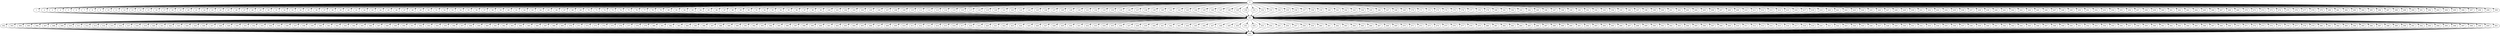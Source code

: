 digraph dag {
	0 -> 1;
	0 -> 2;
	0 -> 3;
	0 -> 4;
	0 -> 5;
	0 -> 6;
	0 -> 7;
	0 -> 8;
	0 -> 9;
	0 -> 10;
	0 -> 11;
	0 -> 12;
	0 -> 13;
	0 -> 14;
	0 -> 15;
	0 -> 16;
	0 -> 17;
	0 -> 18;
	0 -> 19;
	0 -> 20;
	0 -> 21;
	0 -> 22;
	0 -> 23;
	0 -> 24;
	0 -> 25;
	0 -> 26;
	0 -> 27;
	0 -> 28;
	0 -> 29;
	0 -> 30;
	0 -> 31;
	0 -> 32;
	0 -> 33;
	0 -> 34;
	0 -> 35;
	0 -> 36;
	0 -> 37;
	0 -> 38;
	0 -> 39;
	0 -> 40;
	0 -> 41;
	0 -> 42;
	0 -> 43;
	0 -> 44;
	0 -> 45;
	0 -> 46;
	0 -> 47;
	0 -> 48;
	0 -> 49;
	0 -> 50;
	0 -> 51;
	0 -> 52;
	0 -> 53;
	0 -> 54;
	0 -> 55;
	0 -> 56;
	0 -> 57;
	0 -> 58;
	0 -> 59;
	0 -> 60;
	0 -> 61;
	0 -> 62;
	0 -> 63;
	0 -> 64;
	0 -> 65;
	0 -> 66;
	0 -> 67;
	0 -> 68;
	0 -> 69;
	0 -> 70;
	0 -> 71;
	0 -> 72;
	0 -> 73;
	0 -> 74;
	0 -> 75;
	0 -> 76;
	0 -> 77;
	0 -> 78;
	0 -> 79;
	0 -> 80;
	0 -> 81;
	0 -> 82;
	0 -> 83;
	0 -> 84;
	0 -> 85;
	0 -> 86;
	0 -> 87;
	0 -> 88;
	0 -> 89;
	0 -> 90;
	0 -> 91;
	0 -> 92;
	0 -> 93;
	0 -> 94;
	0 -> 95;
	0 -> 96;
	0 -> 97;
	0 -> 98;
	0 -> 99;
	0 -> 100;
	0 -> 101;
	0 -> 102;
	0 -> 103;
	0 -> 104;
	0 -> 105;
	0 -> 106;
	0 -> 107;
	0 -> 108;
	0 -> 109;
	0 -> 110;
	0 -> 111;
	0 -> 112;
	0 -> 113;
	0 -> 114;
	0 -> 115;
	0 -> 116;
	0 -> 117;
	0 -> 118;
	0 -> 119;
	0 -> 120;
	0 -> 121;
	0 -> 122;
	0 -> 123;
	0 -> 124;
	0 -> 125;
	0 -> 126;
	0 -> 127;
	0 -> 128;
	0 -> 129;
	0 -> 130;
	0 -> 131;
	0 -> 132;
	0 -> 133;
	0 -> 134;
	0 -> 135;
	0 -> 136;
	0 -> 137;
	0 -> 138;
	0 -> 139;
	0 -> 140;
	0 -> 141;
	0 -> 142;
	0 -> 143;
	0 -> 144;
	0 -> 145;
	0 -> 146;
	0 -> 147;
	0 -> 148;
	0 -> 149;
	0 -> 150;
	0 -> 151;
	0 -> 152;
	0 -> 153;
	0 -> 154;
	0 -> 155;
	0 -> 156;
	0 -> 157;
	0 -> 158;
	0 -> 159;
	0 -> 160;
	0 -> 161;
	0 -> 162;
	0 -> 163;
	0 -> 164;
	0 -> 165;
	0 -> 166;
	0 -> 167;
	0 -> 168;
	0 -> 169;
	0 -> 170;
	0 -> 171;
	0 -> 172;
	0 -> 173;
	0 -> 174;
	0 -> 175;
	0 -> 176;
	0 -> 177;
	0 -> 178;
	0 -> 179;
	0 -> 180;
	0 -> 181;
	0 -> 182;
	0 -> 183;
	0 -> 184;
	0 -> 185;
	0 -> 186;
	0 -> 187;
	0 -> 188;
	0 -> 189;
	0 -> 190;
	0 -> 191;
	0 -> 192;
	0 -> 193;
	0 -> 194;
	0 -> 195;
	0 -> 196;
	0 -> 197;
	0 -> 198;
	0 -> 199;
	0 -> 200;
	0 -> 201;
	0 -> 202;
	0 -> 203;
	0 -> 204;
	0 -> 205;
	0 -> 206;
	0 -> 207;
	0 -> 208;
	0 -> 209;
	0 -> 210;
	0 -> 211;
	0 -> 212;
	0 -> 213;
	0 -> 214;
	0 -> 215;
	0 -> 216;
	0 -> 217;
	0 -> 218;
	0 -> 219;
	0 -> 220;
	0 -> 221;
	0 -> 222;
	0 -> 223;
	0 -> 224;
	0 -> 225;
	0 -> 226;
	0 -> 227;
	0 -> 228;
	0 -> 229;
	0 -> 230;
	0 -> 231;
	0 -> 232;
	0 -> 233;
	0 -> 234;
	0 -> 235;
	0 -> 236;
	0 -> 237;
	0 -> 238;
	0 -> 239;
	0 -> 240;
	0 -> 241;
	0 -> 242;
	0 -> 243;
	0 -> 244;
	0 -> 245;
	0 -> 246;
	0 -> 247;
	0 -> 248;
	0 -> 249;
	0 -> 250;
	0 -> 251;
	0 -> 252;
	0 -> 253;
	0 -> 254;
	0 -> 255;
	0 -> 256;
	0 -> 257;
	0 -> 258;
	0 -> 259;
	0 -> 260;
	0 -> 261;
	0 -> 262;
	0 -> 263;
	0 -> 264;
	0 -> 265;
	0 -> 266;
	0 -> 267;
	0 -> 268;
	0 -> 269;
	0 -> 270;
	0 -> 271;
	0 -> 272;
	0 -> 273;
	0 -> 274;
	0 -> 275;
	0 -> 276;
	0 -> 277;
	0 -> 278;
	0 -> 279;
	0 -> 280;
	0 -> 281;
	0 -> 282;
	0 -> 283;
	0 -> 284;
	0 -> 285;
	0 -> 286;
	0 -> 287;
	0 -> 288;
	0 -> 289;
	0 -> 290;
	0 -> 291;
	0 -> 292;
	0 -> 293;
	0 -> 294;
	0 -> 295;
	0 -> 296;
	0 -> 297;
	0 -> 298;
	0 -> 299;
	0 -> 300;
	1 -> 301;
	2 -> 301;
	3 -> 301;
	4 -> 301;
	5 -> 301;
	6 -> 301;
	7 -> 301;
	8 -> 301;
	9 -> 301;
	10 -> 301;
	11 -> 301;
	12 -> 301;
	13 -> 301;
	14 -> 301;
	15 -> 301;
	16 -> 301;
	17 -> 301;
	18 -> 301;
	19 -> 301;
	20 -> 301;
	21 -> 301;
	22 -> 301;
	23 -> 301;
	24 -> 301;
	25 -> 301;
	26 -> 301;
	27 -> 301;
	28 -> 301;
	29 -> 301;
	30 -> 301;
	31 -> 301;
	32 -> 301;
	33 -> 301;
	34 -> 301;
	35 -> 301;
	36 -> 301;
	37 -> 301;
	38 -> 301;
	39 -> 301;
	40 -> 301;
	41 -> 301;
	42 -> 301;
	43 -> 301;
	44 -> 301;
	45 -> 301;
	46 -> 301;
	47 -> 301;
	48 -> 301;
	49 -> 301;
	50 -> 301;
	51 -> 301;
	52 -> 301;
	53 -> 301;
	54 -> 301;
	55 -> 301;
	56 -> 301;
	57 -> 301;
	58 -> 301;
	59 -> 301;
	60 -> 301;
	61 -> 301;
	62 -> 301;
	63 -> 301;
	64 -> 301;
	65 -> 301;
	66 -> 301;
	67 -> 301;
	68 -> 301;
	69 -> 301;
	70 -> 301;
	71 -> 301;
	72 -> 301;
	73 -> 301;
	74 -> 301;
	75 -> 301;
	76 -> 301;
	77 -> 301;
	78 -> 301;
	79 -> 301;
	80 -> 301;
	81 -> 301;
	82 -> 301;
	83 -> 301;
	84 -> 301;
	85 -> 301;
	86 -> 301;
	87 -> 301;
	88 -> 301;
	89 -> 301;
	90 -> 301;
	91 -> 301;
	92 -> 301;
	93 -> 301;
	94 -> 301;
	95 -> 301;
	96 -> 301;
	97 -> 301;
	98 -> 301;
	99 -> 301;
	100 -> 301;
	101 -> 301;
	102 -> 301;
	103 -> 301;
	104 -> 301;
	105 -> 301;
	106 -> 301;
	107 -> 301;
	108 -> 301;
	109 -> 301;
	110 -> 301;
	111 -> 301;
	112 -> 301;
	113 -> 301;
	114 -> 301;
	115 -> 301;
	116 -> 301;
	117 -> 301;
	118 -> 301;
	119 -> 301;
	120 -> 301;
	121 -> 301;
	122 -> 301;
	123 -> 301;
	124 -> 301;
	125 -> 301;
	126 -> 301;
	127 -> 301;
	128 -> 301;
	129 -> 301;
	130 -> 301;
	131 -> 301;
	132 -> 301;
	133 -> 301;
	134 -> 301;
	135 -> 301;
	136 -> 301;
	137 -> 301;
	138 -> 301;
	139 -> 301;
	140 -> 301;
	141 -> 301;
	142 -> 301;
	143 -> 301;
	144 -> 301;
	145 -> 301;
	146 -> 301;
	147 -> 301;
	148 -> 301;
	149 -> 301;
	150 -> 301;
	151 -> 301;
	152 -> 301;
	153 -> 301;
	154 -> 301;
	155 -> 301;
	156 -> 301;
	157 -> 301;
	158 -> 301;
	159 -> 301;
	160 -> 301;
	161 -> 301;
	162 -> 301;
	163 -> 301;
	164 -> 301;
	165 -> 301;
	166 -> 301;
	167 -> 301;
	168 -> 301;
	169 -> 301;
	170 -> 301;
	171 -> 301;
	172 -> 301;
	173 -> 301;
	174 -> 301;
	175 -> 301;
	176 -> 301;
	177 -> 301;
	178 -> 301;
	179 -> 301;
	180 -> 301;
	181 -> 301;
	182 -> 301;
	183 -> 301;
	184 -> 301;
	185 -> 301;
	186 -> 301;
	187 -> 301;
	188 -> 301;
	189 -> 301;
	190 -> 301;
	191 -> 301;
	192 -> 301;
	193 -> 301;
	194 -> 301;
	195 -> 301;
	196 -> 301;
	197 -> 301;
	198 -> 301;
	199 -> 301;
	200 -> 301;
	201 -> 301;
	202 -> 301;
	203 -> 301;
	204 -> 301;
	205 -> 301;
	206 -> 301;
	207 -> 301;
	208 -> 301;
	209 -> 301;
	210 -> 301;
	211 -> 301;
	212 -> 301;
	213 -> 301;
	214 -> 301;
	215 -> 301;
	216 -> 301;
	217 -> 301;
	218 -> 301;
	219 -> 301;
	220 -> 301;
	221 -> 301;
	222 -> 301;
	223 -> 301;
	224 -> 301;
	225 -> 301;
	226 -> 301;
	227 -> 301;
	228 -> 301;
	229 -> 301;
	230 -> 301;
	231 -> 301;
	232 -> 301;
	233 -> 301;
	234 -> 301;
	235 -> 301;
	236 -> 301;
	237 -> 301;
	238 -> 301;
	239 -> 301;
	240 -> 301;
	241 -> 301;
	242 -> 301;
	243 -> 301;
	244 -> 301;
	245 -> 301;
	246 -> 301;
	247 -> 301;
	248 -> 301;
	249 -> 301;
	250 -> 301;
	251 -> 301;
	252 -> 301;
	253 -> 301;
	254 -> 301;
	255 -> 301;
	256 -> 301;
	257 -> 301;
	258 -> 301;
	259 -> 301;
	260 -> 301;
	261 -> 301;
	262 -> 301;
	263 -> 301;
	264 -> 301;
	265 -> 301;
	266 -> 301;
	267 -> 301;
	268 -> 301;
	269 -> 301;
	270 -> 301;
	271 -> 301;
	272 -> 301;
	273 -> 301;
	274 -> 301;
	275 -> 301;
	276 -> 301;
	277 -> 301;
	278 -> 301;
	279 -> 301;
	280 -> 301;
	281 -> 301;
	282 -> 301;
	283 -> 301;
	284 -> 301;
	285 -> 301;
	286 -> 301;
	287 -> 301;
	288 -> 301;
	289 -> 301;
	290 -> 301;
	291 -> 301;
	292 -> 301;
	293 -> 301;
	294 -> 301;
	295 -> 301;
	296 -> 301;
	297 -> 301;
	298 -> 301;
	299 -> 301;
	300 -> 301;
	301 -> 302;
	301 -> 303;
	301 -> 304;
	301 -> 305;
	301 -> 306;
	301 -> 307;
	301 -> 308;
	301 -> 309;
	301 -> 310;
	301 -> 311;
	301 -> 312;
	301 -> 313;
	301 -> 314;
	301 -> 315;
	301 -> 316;
	301 -> 317;
	301 -> 318;
	301 -> 319;
	301 -> 320;
	301 -> 321;
	301 -> 322;
	301 -> 323;
	301 -> 324;
	301 -> 325;
	301 -> 326;
	301 -> 327;
	301 -> 328;
	301 -> 329;
	301 -> 330;
	301 -> 331;
	301 -> 332;
	301 -> 333;
	301 -> 334;
	301 -> 335;
	301 -> 336;
	301 -> 337;
	301 -> 338;
	301 -> 339;
	301 -> 340;
	301 -> 341;
	301 -> 342;
	301 -> 343;
	301 -> 344;
	301 -> 345;
	301 -> 346;
	301 -> 347;
	301 -> 348;
	301 -> 349;
	301 -> 350;
	301 -> 351;
	301 -> 352;
	301 -> 353;
	301 -> 354;
	301 -> 355;
	301 -> 356;
	301 -> 357;
	301 -> 358;
	301 -> 359;
	301 -> 360;
	301 -> 361;
	301 -> 362;
	301 -> 363;
	301 -> 364;
	301 -> 365;
	301 -> 366;
	301 -> 367;
	301 -> 368;
	301 -> 369;
	301 -> 370;
	301 -> 371;
	301 -> 372;
	301 -> 373;
	301 -> 374;
	301 -> 375;
	301 -> 376;
	301 -> 377;
	301 -> 378;
	301 -> 379;
	301 -> 380;
	301 -> 381;
	301 -> 382;
	301 -> 383;
	301 -> 384;
	301 -> 385;
	301 -> 386;
	301 -> 387;
	301 -> 388;
	301 -> 389;
	301 -> 390;
	301 -> 391;
	301 -> 392;
	301 -> 393;
	301 -> 394;
	301 -> 395;
	301 -> 396;
	301 -> 397;
	301 -> 398;
	301 -> 399;
	301 -> 400;
	301 -> 401;
	301 -> 402;
	301 -> 403;
	301 -> 404;
	301 -> 405;
	301 -> 406;
	301 -> 407;
	301 -> 408;
	301 -> 409;
	301 -> 410;
	301 -> 411;
	301 -> 412;
	301 -> 413;
	301 -> 414;
	301 -> 415;
	301 -> 416;
	301 -> 417;
	301 -> 418;
	301 -> 419;
	301 -> 420;
	301 -> 421;
	301 -> 422;
	301 -> 423;
	301 -> 424;
	301 -> 425;
	301 -> 426;
	301 -> 427;
	301 -> 428;
	301 -> 429;
	301 -> 430;
	301 -> 431;
	301 -> 432;
	301 -> 433;
	301 -> 434;
	301 -> 435;
	301 -> 436;
	301 -> 437;
	301 -> 438;
	301 -> 439;
	301 -> 440;
	301 -> 441;
	301 -> 442;
	301 -> 443;
	301 -> 444;
	301 -> 445;
	301 -> 446;
	301 -> 447;
	301 -> 448;
	301 -> 449;
	301 -> 450;
	301 -> 451;
	301 -> 452;
	301 -> 453;
	301 -> 454;
	301 -> 455;
	301 -> 456;
	301 -> 457;
	301 -> 458;
	301 -> 459;
	301 -> 460;
	301 -> 461;
	301 -> 462;
	301 -> 463;
	301 -> 464;
	301 -> 465;
	301 -> 466;
	301 -> 467;
	301 -> 468;
	301 -> 469;
	301 -> 470;
	301 -> 471;
	301 -> 472;
	301 -> 473;
	301 -> 474;
	301 -> 475;
	301 -> 476;
	301 -> 477;
	301 -> 478;
	301 -> 479;
	301 -> 480;
	301 -> 481;
	301 -> 482;
	301 -> 483;
	301 -> 484;
	301 -> 485;
	301 -> 486;
	301 -> 487;
	301 -> 488;
	301 -> 489;
	301 -> 490;
	301 -> 491;
	301 -> 492;
	301 -> 493;
	301 -> 494;
	301 -> 495;
	301 -> 496;
	301 -> 497;
	301 -> 498;
	301 -> 499;
	301 -> 500;
	301 -> 501;
	301 -> 502;
	301 -> 503;
	301 -> 504;
	301 -> 505;
	301 -> 506;
	301 -> 507;
	301 -> 508;
	301 -> 509;
	301 -> 510;
	301 -> 511;
	301 -> 512;
	301 -> 513;
	301 -> 514;
	301 -> 515;
	301 -> 516;
	301 -> 517;
	301 -> 518;
	301 -> 519;
	301 -> 520;
	301 -> 521;
	301 -> 522;
	301 -> 523;
	301 -> 524;
	301 -> 525;
	301 -> 526;
	301 -> 527;
	301 -> 528;
	301 -> 529;
	301 -> 530;
	301 -> 531;
	301 -> 532;
	301 -> 533;
	301 -> 534;
	301 -> 535;
	301 -> 536;
	301 -> 537;
	301 -> 538;
	301 -> 539;
	301 -> 540;
	301 -> 541;
	301 -> 542;
	301 -> 543;
	301 -> 544;
	301 -> 545;
	301 -> 546;
	301 -> 547;
	301 -> 548;
	301 -> 549;
	301 -> 550;
	301 -> 551;
	301 -> 552;
	301 -> 553;
	301 -> 554;
	301 -> 555;
	301 -> 556;
	301 -> 557;
	301 -> 558;
	301 -> 559;
	301 -> 560;
	301 -> 561;
	301 -> 562;
	301 -> 563;
	301 -> 564;
	301 -> 565;
	301 -> 566;
	301 -> 567;
	301 -> 568;
	301 -> 569;
	301 -> 570;
	301 -> 571;
	301 -> 572;
	301 -> 573;
	301 -> 574;
	301 -> 575;
	301 -> 576;
	301 -> 577;
	301 -> 578;
	301 -> 579;
	301 -> 580;
	301 -> 581;
	301 -> 582;
	301 -> 583;
	301 -> 584;
	301 -> 585;
	301 -> 586;
	301 -> 587;
	301 -> 588;
	301 -> 589;
	301 -> 590;
	301 -> 591;
	301 -> 592;
	301 -> 593;
	301 -> 594;
	301 -> 595;
	301 -> 596;
	301 -> 597;
	301 -> 598;
	301 -> 599;
	301 -> 600;
	301 -> 601;
	302 -> 602;
	303 -> 602;
	304 -> 602;
	305 -> 602;
	306 -> 602;
	307 -> 602;
	308 -> 602;
	309 -> 602;
	310 -> 602;
	311 -> 602;
	312 -> 602;
	313 -> 602;
	314 -> 602;
	315 -> 602;
	316 -> 602;
	317 -> 602;
	318 -> 602;
	319 -> 602;
	320 -> 602;
	321 -> 602;
	322 -> 602;
	323 -> 602;
	324 -> 602;
	325 -> 602;
	326 -> 602;
	327 -> 602;
	328 -> 602;
	329 -> 602;
	330 -> 602;
	331 -> 602;
	332 -> 602;
	333 -> 602;
	334 -> 602;
	335 -> 602;
	336 -> 602;
	337 -> 602;
	338 -> 602;
	339 -> 602;
	340 -> 602;
	341 -> 602;
	342 -> 602;
	343 -> 602;
	344 -> 602;
	345 -> 602;
	346 -> 602;
	347 -> 602;
	348 -> 602;
	349 -> 602;
	350 -> 602;
	351 -> 602;
	352 -> 602;
	353 -> 602;
	354 -> 602;
	355 -> 602;
	356 -> 602;
	357 -> 602;
	358 -> 602;
	359 -> 602;
	360 -> 602;
	361 -> 602;
	362 -> 602;
	363 -> 602;
	364 -> 602;
	365 -> 602;
	366 -> 602;
	367 -> 602;
	368 -> 602;
	369 -> 602;
	370 -> 602;
	371 -> 602;
	372 -> 602;
	373 -> 602;
	374 -> 602;
	375 -> 602;
	376 -> 602;
	377 -> 602;
	378 -> 602;
	379 -> 602;
	380 -> 602;
	381 -> 602;
	382 -> 602;
	383 -> 602;
	384 -> 602;
	385 -> 602;
	386 -> 602;
	387 -> 602;
	388 -> 602;
	389 -> 602;
	390 -> 602;
	391 -> 602;
	392 -> 602;
	393 -> 602;
	394 -> 602;
	395 -> 602;
	396 -> 602;
	397 -> 602;
	398 -> 602;
	399 -> 602;
	400 -> 602;
	401 -> 602;
	402 -> 602;
	403 -> 602;
	404 -> 602;
	405 -> 602;
	406 -> 602;
	407 -> 602;
	408 -> 602;
	409 -> 602;
	410 -> 602;
	411 -> 602;
	412 -> 602;
	413 -> 602;
	414 -> 602;
	415 -> 602;
	416 -> 602;
	417 -> 602;
	418 -> 602;
	419 -> 602;
	420 -> 602;
	421 -> 602;
	422 -> 602;
	423 -> 602;
	424 -> 602;
	425 -> 602;
	426 -> 602;
	427 -> 602;
	428 -> 602;
	429 -> 602;
	430 -> 602;
	431 -> 602;
	432 -> 602;
	433 -> 602;
	434 -> 602;
	435 -> 602;
	436 -> 602;
	437 -> 602;
	438 -> 602;
	439 -> 602;
	440 -> 602;
	441 -> 602;
	442 -> 602;
	443 -> 602;
	444 -> 602;
	445 -> 602;
	446 -> 602;
	447 -> 602;
	448 -> 602;
	449 -> 602;
	450 -> 602;
	451 -> 602;
	452 -> 602;
	453 -> 602;
	454 -> 602;
	455 -> 602;
	456 -> 602;
	457 -> 602;
	458 -> 602;
	459 -> 602;
	460 -> 602;
	461 -> 602;
	462 -> 602;
	463 -> 602;
	464 -> 602;
	465 -> 602;
	466 -> 602;
	467 -> 602;
	468 -> 602;
	469 -> 602;
	470 -> 602;
	471 -> 602;
	472 -> 602;
	473 -> 602;
	474 -> 602;
	475 -> 602;
	476 -> 602;
	477 -> 602;
	478 -> 602;
	479 -> 602;
	480 -> 602;
	481 -> 602;
	482 -> 602;
	483 -> 602;
	484 -> 602;
	485 -> 602;
	486 -> 602;
	487 -> 602;
	488 -> 602;
	489 -> 602;
	490 -> 602;
	491 -> 602;
	492 -> 602;
	493 -> 602;
	494 -> 602;
	495 -> 602;
	496 -> 602;
	497 -> 602;
	498 -> 602;
	499 -> 602;
	500 -> 602;
	501 -> 602;
	502 -> 602;
	503 -> 602;
	504 -> 602;
	505 -> 602;
	506 -> 602;
	507 -> 602;
	508 -> 602;
	509 -> 602;
	510 -> 602;
	511 -> 602;
	512 -> 602;
	513 -> 602;
	514 -> 602;
	515 -> 602;
	516 -> 602;
	517 -> 602;
	518 -> 602;
	519 -> 602;
	520 -> 602;
	521 -> 602;
	522 -> 602;
	523 -> 602;
	524 -> 602;
	525 -> 602;
	526 -> 602;
	527 -> 602;
	528 -> 602;
	529 -> 602;
	530 -> 602;
	531 -> 602;
	532 -> 602;
	533 -> 602;
	534 -> 602;
	535 -> 602;
	536 -> 602;
	537 -> 602;
	538 -> 602;
	539 -> 602;
	540 -> 602;
	541 -> 602;
	542 -> 602;
	543 -> 602;
	544 -> 602;
	545 -> 602;
	546 -> 602;
	547 -> 602;
	548 -> 602;
	549 -> 602;
	550 -> 602;
	551 -> 602;
	552 -> 602;
	553 -> 602;
	554 -> 602;
	555 -> 602;
	556 -> 602;
	557 -> 602;
	558 -> 602;
	559 -> 602;
	560 -> 602;
	561 -> 602;
	562 -> 602;
	563 -> 602;
	564 -> 602;
	565 -> 602;
	566 -> 602;
	567 -> 602;
	568 -> 602;
	569 -> 602;
	570 -> 602;
	571 -> 602;
	572 -> 602;
	573 -> 602;
	574 -> 602;
	575 -> 602;
	576 -> 602;
	577 -> 602;
	578 -> 602;
	579 -> 602;
	580 -> 602;
	581 -> 602;
	582 -> 602;
	583 -> 602;
	584 -> 602;
	585 -> 602;
	586 -> 602;
	587 -> 602;
	588 -> 602;
	589 -> 602;
	590 -> 602;
	591 -> 602;
	592 -> 602;
	593 -> 602;
	594 -> 602;
	595 -> 602;
	596 -> 602;
	597 -> 602;
	598 -> 602;
	599 -> 602;
	600 -> 602;
	601 -> 602;
}
